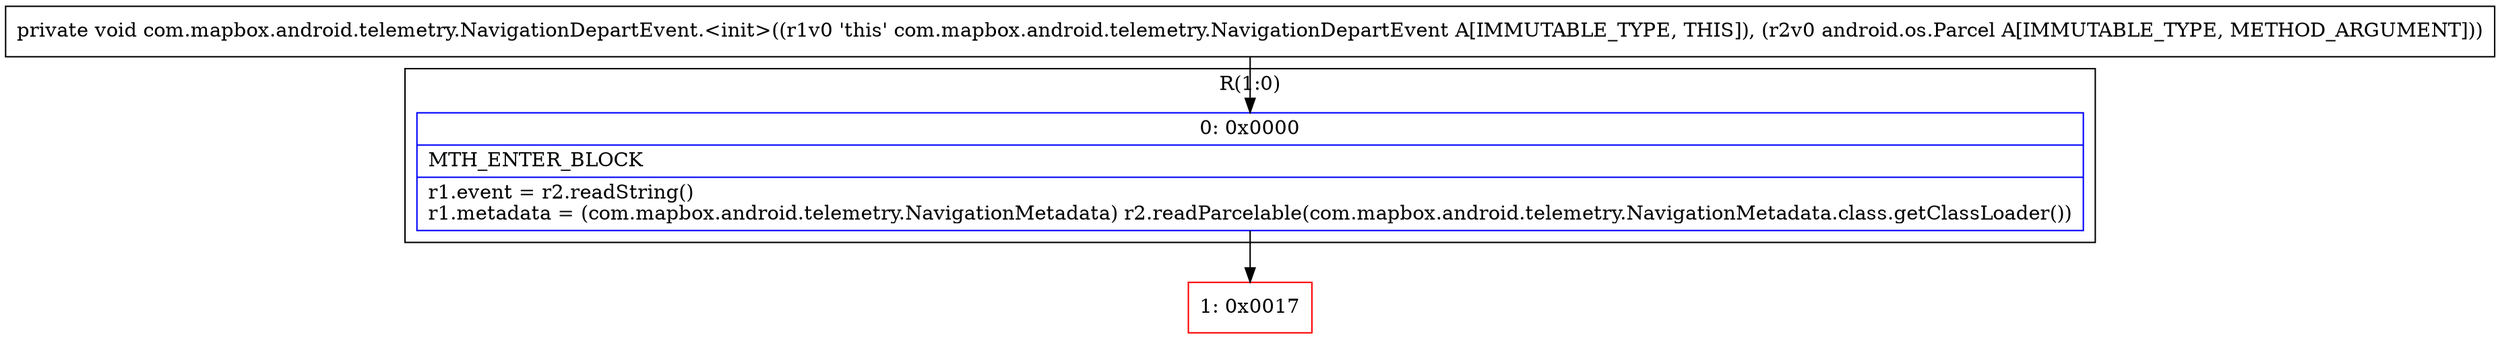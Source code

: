digraph "CFG forcom.mapbox.android.telemetry.NavigationDepartEvent.\<init\>(Landroid\/os\/Parcel;)V" {
subgraph cluster_Region_1527810662 {
label = "R(1:0)";
node [shape=record,color=blue];
Node_0 [shape=record,label="{0\:\ 0x0000|MTH_ENTER_BLOCK\l|r1.event = r2.readString()\lr1.metadata = (com.mapbox.android.telemetry.NavigationMetadata) r2.readParcelable(com.mapbox.android.telemetry.NavigationMetadata.class.getClassLoader())\l}"];
}
Node_1 [shape=record,color=red,label="{1\:\ 0x0017}"];
MethodNode[shape=record,label="{private void com.mapbox.android.telemetry.NavigationDepartEvent.\<init\>((r1v0 'this' com.mapbox.android.telemetry.NavigationDepartEvent A[IMMUTABLE_TYPE, THIS]), (r2v0 android.os.Parcel A[IMMUTABLE_TYPE, METHOD_ARGUMENT])) }"];
MethodNode -> Node_0;
Node_0 -> Node_1;
}

